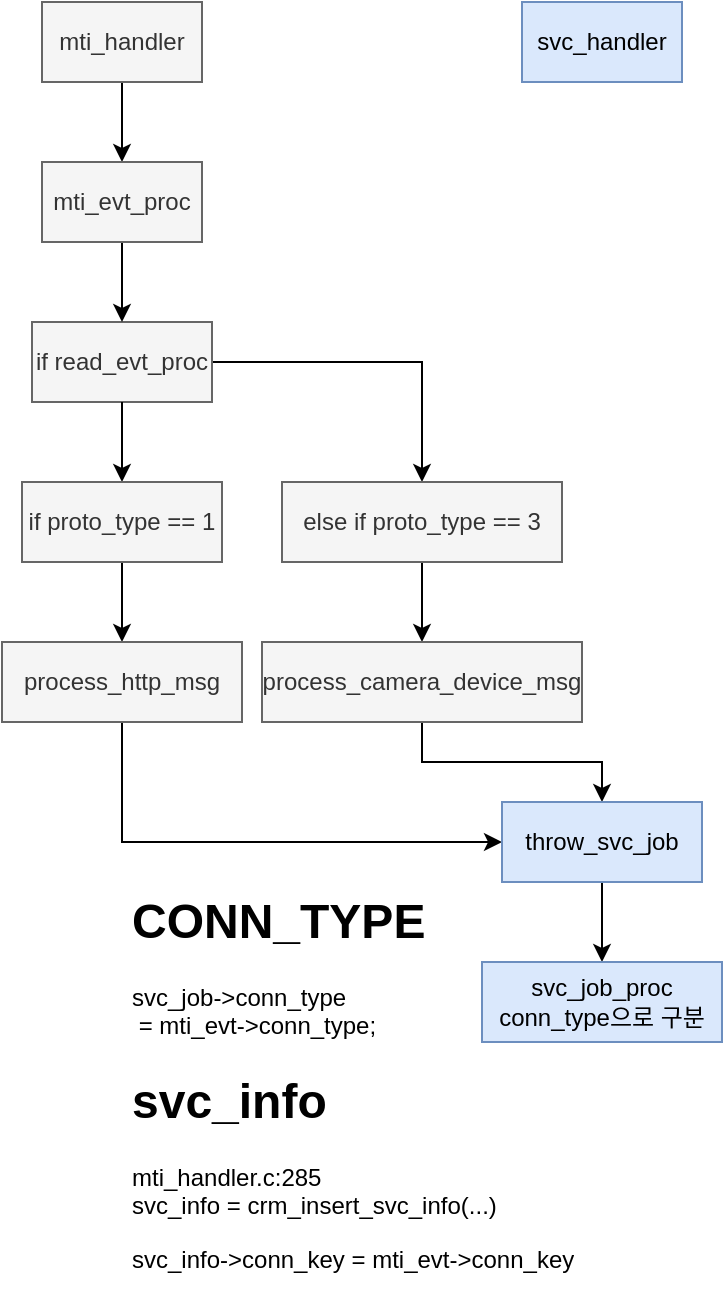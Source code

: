 <mxfile version="20.2.2" type="github">
  <diagram id="_P-Zi_dOzf9sflb4-BA2" name="페이지-1">
    <mxGraphModel dx="1038" dy="607" grid="1" gridSize="10" guides="1" tooltips="1" connect="1" arrows="1" fold="1" page="1" pageScale="1" pageWidth="1200" pageHeight="1600" math="0" shadow="0">
      <root>
        <mxCell id="0" />
        <mxCell id="1" parent="0" />
        <mxCell id="emrkye-AVWunUEmcIkt6-21" style="edgeStyle=orthogonalEdgeStyle;rounded=0;orthogonalLoop=1;jettySize=auto;html=1;exitX=0.5;exitY=1;exitDx=0;exitDy=0;entryX=0.5;entryY=0;entryDx=0;entryDy=0;endArrow=classic;endFill=1;" parent="1" source="emrkye-AVWunUEmcIkt6-1" target="emrkye-AVWunUEmcIkt6-20" edge="1">
          <mxGeometry relative="1" as="geometry" />
        </mxCell>
        <mxCell id="emrkye-AVWunUEmcIkt6-1" value="mti_handler" style="text;html=1;strokeColor=#666666;fillColor=#f5f5f5;align=center;verticalAlign=middle;whiteSpace=wrap;rounded=0;fontColor=#333333;" parent="1" vertex="1">
          <mxGeometry x="40" y="40" width="80" height="40" as="geometry" />
        </mxCell>
        <mxCell id="jL-hjHKKc1km4qqWR9Kb-4" style="edgeStyle=orthogonalEdgeStyle;rounded=0;orthogonalLoop=1;jettySize=auto;html=1;exitX=1;exitY=0.5;exitDx=0;exitDy=0;entryX=0.5;entryY=0;entryDx=0;entryDy=0;" edge="1" parent="1" source="emrkye-AVWunUEmcIkt6-2" target="emrkye-AVWunUEmcIkt6-15">
          <mxGeometry relative="1" as="geometry" />
        </mxCell>
        <mxCell id="JiZPzMusp0g-8qMkXqmX-3" style="edgeStyle=orthogonalEdgeStyle;rounded=0;orthogonalLoop=1;jettySize=auto;html=1;exitX=0.5;exitY=1;exitDx=0;exitDy=0;entryX=0.5;entryY=0;entryDx=0;entryDy=0;" edge="1" parent="1" source="emrkye-AVWunUEmcIkt6-15" target="JiZPzMusp0g-8qMkXqmX-1">
          <mxGeometry relative="1" as="geometry" />
        </mxCell>
        <mxCell id="emrkye-AVWunUEmcIkt6-15" value="else if proto_type == 3" style="text;html=1;strokeColor=#666666;fillColor=#f5f5f5;align=center;verticalAlign=middle;whiteSpace=wrap;rounded=0;fontColor=#333333;" parent="1" vertex="1">
          <mxGeometry x="160" y="280" width="140" height="40" as="geometry" />
        </mxCell>
        <mxCell id="jL-hjHKKc1km4qqWR9Kb-3" style="edgeStyle=orthogonalEdgeStyle;rounded=0;orthogonalLoop=1;jettySize=auto;html=1;exitX=0.5;exitY=1;exitDx=0;exitDy=0;entryX=0;entryY=0.5;entryDx=0;entryDy=0;" edge="1" parent="1" source="emrkye-AVWunUEmcIkt6-24" target="jL-hjHKKc1km4qqWR9Kb-1">
          <mxGeometry relative="1" as="geometry">
            <mxPoint x="140" y="460" as="sourcePoint" />
            <Array as="points">
              <mxPoint x="80" y="460" />
            </Array>
          </mxGeometry>
        </mxCell>
        <mxCell id="JiZPzMusp0g-8qMkXqmX-1" value="process_camera_device_msg" style="text;html=1;strokeColor=none;fillColor=none;align=center;verticalAlign=middle;whiteSpace=wrap;rounded=0;" vertex="1" parent="1">
          <mxGeometry x="150" y="360" width="160" height="40" as="geometry" />
        </mxCell>
        <mxCell id="jL-hjHKKc1km4qqWR9Kb-9" value="&lt;h1&gt;CONN_TYPE&lt;/h1&gt;&lt;p&gt;svc_job-&amp;gt;conn_type&lt;br&gt;&amp;nbsp;= mti_evt-&amp;gt;conn_type;&lt;/p&gt;" style="text;html=1;strokeColor=none;fillColor=none;spacing=5;spacingTop=-20;whiteSpace=wrap;overflow=hidden;rounded=0;" vertex="1" parent="1">
          <mxGeometry x="80" y="480" width="190" height="90" as="geometry" />
        </mxCell>
        <mxCell id="jL-hjHKKc1km4qqWR9Kb-11" value="svc_handler" style="text;html=1;strokeColor=#6c8ebf;fillColor=#dae8fc;align=center;verticalAlign=middle;whiteSpace=wrap;rounded=0;" vertex="1" parent="1">
          <mxGeometry x="280" y="40" width="80" height="40" as="geometry" />
        </mxCell>
        <mxCell id="jL-hjHKKc1km4qqWR9Kb-2" style="edgeStyle=orthogonalEdgeStyle;rounded=0;orthogonalLoop=1;jettySize=auto;html=1;exitX=0.5;exitY=1;exitDx=0;exitDy=0;entryX=0.5;entryY=0;entryDx=0;entryDy=0;" edge="1" parent="1" source="JiZPzMusp0g-8qMkXqmX-1" target="jL-hjHKKc1km4qqWR9Kb-1">
          <mxGeometry relative="1" as="geometry" />
        </mxCell>
        <mxCell id="jL-hjHKKc1km4qqWR9Kb-10" style="edgeStyle=orthogonalEdgeStyle;rounded=0;orthogonalLoop=1;jettySize=auto;html=1;exitX=0.5;exitY=1;exitDx=0;exitDy=0;entryX=0.5;entryY=0;entryDx=0;entryDy=0;" edge="1" parent="1" source="jL-hjHKKc1km4qqWR9Kb-1" target="jL-hjHKKc1km4qqWR9Kb-6">
          <mxGeometry relative="1" as="geometry" />
        </mxCell>
        <mxCell id="jL-hjHKKc1km4qqWR9Kb-1" value="throw_svc_job" style="text;html=1;strokeColor=#6c8ebf;fillColor=#dae8fc;align=center;verticalAlign=middle;whiteSpace=wrap;rounded=0;" vertex="1" parent="1">
          <mxGeometry x="270" y="440" width="100" height="40" as="geometry" />
        </mxCell>
        <mxCell id="jL-hjHKKc1km4qqWR9Kb-6" value="svc_job_proc" style="text;html=1;strokeColor=#6c8ebf;fillColor=#dae8fc;align=center;verticalAlign=middle;whiteSpace=wrap;rounded=0;" vertex="1" parent="1">
          <mxGeometry x="260" y="520" width="120" height="40" as="geometry" />
        </mxCell>
        <mxCell id="jL-hjHKKc1km4qqWR9Kb-15" value="svc_job_proc&lt;br&gt;conn_type으로 구분" style="text;html=1;strokeColor=#6c8ebf;fillColor=#dae8fc;align=center;verticalAlign=middle;whiteSpace=wrap;rounded=0;" vertex="1" parent="1">
          <mxGeometry x="260" y="520" width="120" height="40" as="geometry" />
        </mxCell>
        <mxCell id="jL-hjHKKc1km4qqWR9Kb-16" value="process_camera_device_msg" style="text;html=1;strokeColor=#666666;fillColor=#f5f5f5;align=center;verticalAlign=middle;whiteSpace=wrap;rounded=0;fontColor=#333333;" vertex="1" parent="1">
          <mxGeometry x="150" y="360" width="160" height="40" as="geometry" />
        </mxCell>
        <mxCell id="emrkye-AVWunUEmcIkt6-14" style="edgeStyle=orthogonalEdgeStyle;rounded=0;orthogonalLoop=1;jettySize=auto;html=1;exitX=0.5;exitY=1;exitDx=0;exitDy=0;endArrow=classic;endFill=1;" parent="1" source="emrkye-AVWunUEmcIkt6-2" target="emrkye-AVWunUEmcIkt6-12" edge="1">
          <mxGeometry relative="1" as="geometry" />
        </mxCell>
        <mxCell id="emrkye-AVWunUEmcIkt6-2" value="if read_evt_proc" style="text;html=1;strokeColor=#666666;fillColor=#f5f5f5;align=center;verticalAlign=middle;whiteSpace=wrap;rounded=0;fontColor=#333333;" parent="1" vertex="1">
          <mxGeometry x="35" y="200" width="90" height="40" as="geometry" />
        </mxCell>
        <mxCell id="emrkye-AVWunUEmcIkt6-25" style="edgeStyle=orthogonalEdgeStyle;rounded=0;orthogonalLoop=1;jettySize=auto;html=1;exitX=0.5;exitY=1;exitDx=0;exitDy=0;entryX=0.5;entryY=0;entryDx=0;entryDy=0;endArrow=classic;endFill=1;" parent="1" source="emrkye-AVWunUEmcIkt6-12" target="emrkye-AVWunUEmcIkt6-24" edge="1">
          <mxGeometry relative="1" as="geometry" />
        </mxCell>
        <mxCell id="emrkye-AVWunUEmcIkt6-12" value="if proto_type == 1" style="text;html=1;strokeColor=#666666;fillColor=#f5f5f5;align=center;verticalAlign=middle;whiteSpace=wrap;rounded=0;fontColor=#333333;" parent="1" vertex="1">
          <mxGeometry x="30" y="280" width="100" height="40" as="geometry" />
        </mxCell>
        <mxCell id="emrkye-AVWunUEmcIkt6-13" value="" style="edgeStyle=orthogonalEdgeStyle;rounded=0;orthogonalLoop=1;jettySize=auto;html=1;exitX=0.5;exitY=1;exitDx=0;exitDy=0;dashed=1;endArrow=none;endFill=0;" parent="1" source="emrkye-AVWunUEmcIkt6-2" target="emrkye-AVWunUEmcIkt6-12" edge="1">
          <mxGeometry relative="1" as="geometry">
            <mxPoint x="85" y="1610" as="targetPoint" />
            <mxPoint x="85" y="210" as="sourcePoint" />
          </mxGeometry>
        </mxCell>
        <mxCell id="emrkye-AVWunUEmcIkt6-22" style="edgeStyle=orthogonalEdgeStyle;rounded=0;orthogonalLoop=1;jettySize=auto;html=1;exitX=0.5;exitY=1;exitDx=0;exitDy=0;entryX=0.5;entryY=0;entryDx=0;entryDy=0;endArrow=classic;endFill=1;" parent="1" source="emrkye-AVWunUEmcIkt6-20" target="emrkye-AVWunUEmcIkt6-2" edge="1">
          <mxGeometry relative="1" as="geometry" />
        </mxCell>
        <mxCell id="emrkye-AVWunUEmcIkt6-20" value="mti_evt_proc" style="text;html=1;strokeColor=#666666;fillColor=#f5f5f5;align=center;verticalAlign=middle;whiteSpace=wrap;rounded=0;fontColor=#333333;" parent="1" vertex="1">
          <mxGeometry x="40" y="120" width="80" height="40" as="geometry" />
        </mxCell>
        <mxCell id="emrkye-AVWunUEmcIkt6-24" value="process_http_msg" style="text;html=1;strokeColor=#666666;fillColor=#f5f5f5;align=center;verticalAlign=middle;whiteSpace=wrap;rounded=0;fontColor=#333333;" parent="1" vertex="1">
          <mxGeometry x="20" y="360" width="120" height="40" as="geometry" />
        </mxCell>
        <mxCell id="jL-hjHKKc1km4qqWR9Kb-22" value="&lt;h1&gt;svc_info&lt;/h1&gt;&lt;p&gt;mti_handler.c:285&lt;br&gt;&lt;span style=&quot;background-color: initial;&quot;&gt;svc_info = crm_insert_svc_info(...)&lt;/span&gt;&lt;/p&gt;&lt;p&gt;svc_info-&amp;gt;conn_key = mti_evt-&amp;gt;conn_key&lt;/p&gt;" style="text;html=1;strokeColor=none;fillColor=none;spacing=5;spacingTop=-20;whiteSpace=wrap;overflow=hidden;rounded=0;" vertex="1" parent="1">
          <mxGeometry x="80" y="570" width="260" height="120" as="geometry" />
        </mxCell>
      </root>
    </mxGraphModel>
  </diagram>
</mxfile>
